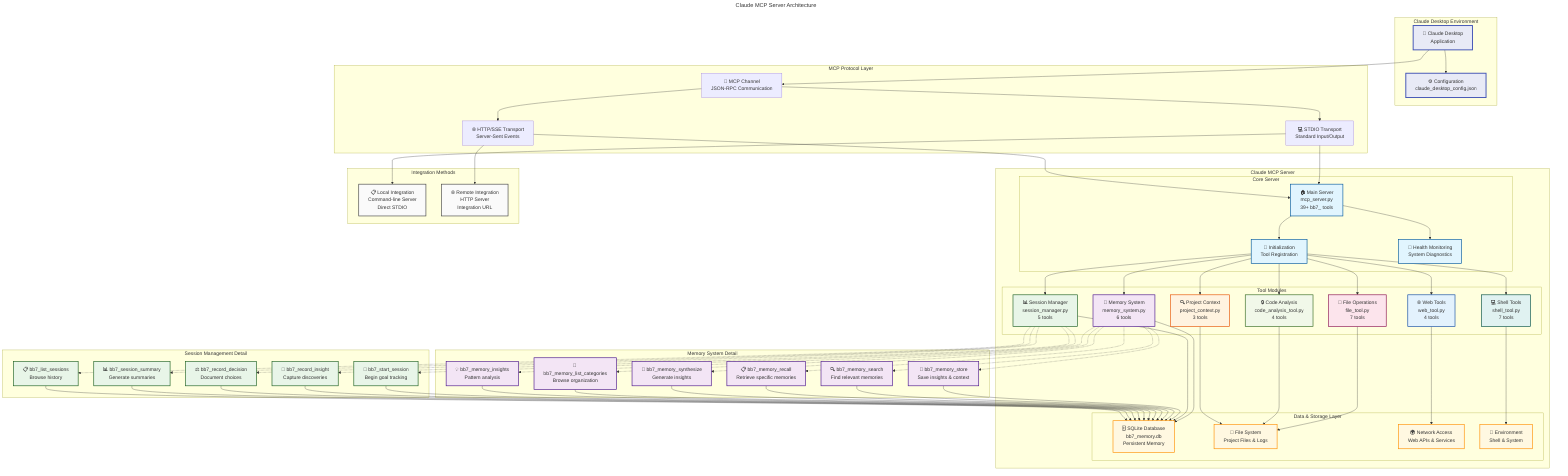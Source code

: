 ---
title: Claude MCP Server Architecture
---
flowchart TB
    subgraph "Claude Desktop Environment"
        CD["🤖 Claude Desktop<br/>Application"]
        CFG["⚙️ Configuration<br/>claude_desktop_config.json"]
    end
    
    subgraph "MCP Protocol Layer"
        MCP["📡 MCP Channel<br/>JSON-RPC Communication"]
        STDIO["💻 STDIO Transport<br/>Standard Input/Output"]
        HTTP["🌐 HTTP/SSE Transport<br/>Server-Sent Events"]
    end
    
    subgraph "Claude MCP Server"
        direction TB
        
        subgraph "Core Server"
            MS["🏠 Main Server<br/>mcp_server.py<br/>39+ bb7_ tools"]
            INIT["🚀 Initialization<br/>Tool Registration"]
            HEALTH["💚 Health Monitoring<br/>System Diagnostics"]
        end
        
        subgraph "Tool Modules"
            direction LR
            MEM["🧠 Memory System<br/>memory_system.py<br/>6 tools"]
            SESS["📊 Session Manager<br/>session_manager.py<br/>5 tools"]
            PROJ["🔍 Project Context<br/>project_context.py<br/>3 tools"]
            FILE["📁 File Operations<br/>file_tool.py<br/>7 tools"]
            SHELL["💻 Shell Tools<br/>shell_tool.py<br/>7 tools"]
            WEB["🌐 Web Tools<br/>web_tool.py<br/>4 tools"]
            CODE["🔒 Code Analysis<br/>code_analysis_tool.py<br/>4 tools"]
        end
        
        subgraph "Data & Storage Layer"
            direction LR
            DB["🗄️ SQLite Database<br/>bb7_memory.db<br/>Persistent Memory"]
            FS["💾 File System<br/>Project Files & Logs"]
            NET["🌍 Network Access<br/>Web APIs & Services"]
            ENV["🔧 Environment<br/>Shell & System"]
        end
    end
    
    subgraph "Integration Methods"
        direction LR
        LOCAL["📋 Local Integration<br/>Command-line Server<br/>Direct STDIO"]
        REMOTE["🌐 Remote Integration<br/>HTTP Server<br/>Integration URL"]
    end
    
    %% Core Connections
    CD --> CFG
    CD --> MCP
    MCP --> STDIO
    MCP --> HTTP
    STDIO --> MS
    HTTP --> MS
    
    %% Server Internal Connections
    MS --> INIT
    MS --> HEALTH
    INIT --> MEM
    INIT --> SESS
    INIT --> PROJ
    INIT --> FILE
    INIT --> SHELL
    INIT --> WEB
    INIT --> CODE
    
    %% Data Layer Connections
    MEM --> DB
    SESS --> DB
    FILE --> FS
    SHELL --> ENV
    WEB --> NET
    CODE --> FS
    PROJ --> FS
    
    %% Integration Paths
    STDIO --> LOCAL
    HTTP --> REMOTE
    
    %% Memory System Detail
    subgraph "Memory System Detail"
        direction TB
        STORE["💾 bb7_memory_store<br/>Save insights & context"]
        SEARCH["🔍 bb7_memory_search<br/>Find relevant memories"]
        RECALL["📋 bb7_memory_recall<br/>Retrieve specific memories"]
        SYNTH["🧩 bb7_memory_synthesize<br/>Generate insights"]
        CATS["📂 bb7_memory_list_categories<br/>Browse organization"]
        INSIGHTS["💡 bb7_memory_insights<br/>Pattern analysis"]
        
        STORE --> DB
        SEARCH --> DB
        RECALL --> DB
        SYNTH --> DB
        CATS --> DB
        INSIGHTS --> DB
    end
    
    %% Session Management Detail
    subgraph "Session Management Detail"
        direction TB
        START["🎯 bb7_start_session<br/>Begin goal tracking"]
        RECORD["📝 bb7_record_insight<br/>Capture discoveries"]
        DECIDE["⚖️ bb7_record_decision<br/>Document choices"]
        SUMMARY["📊 bb7_session_summary<br/>Generate summaries"]
        LIST["📋 bb7_list_sessions<br/>Browse history"]
        
        START --> DB
        RECORD --> DB
        DECIDE --> DB
        SUMMARY --> DB
        LIST --> DB
    end
    
    %% Tool Categories
    MEM -.-> STORE
    MEM -.-> SEARCH
    MEM -.-> RECALL
    MEM -.-> SYNTH
    MEM -.-> CATS
    MEM -.-> INSIGHTS
    
    SESS -.-> START
    SESS -.-> RECORD
    SESS -.-> DECIDE
    SESS -.-> SUMMARY
    SESS -.-> LIST
    
    %% Styling
    classDef serverCore fill:#e1f5fe,stroke:#01579b,stroke-width:2px
    classDef memoryModule fill:#f3e5f5,stroke:#4a148c,stroke-width:2px
    classDef sessionModule fill:#e8f5e8,stroke:#1b5e20,stroke-width:2px
    classDef projectModule fill:#fff3e0,stroke:#e65100,stroke-width:2px
    classDef fileModule fill:#fce4ec,stroke:#880e4f,stroke-width:2px
    classDef shellModule fill:#e0f2f1,stroke:#004d40,stroke-width:2px
    classDef webModule fill:#e3f2fd,stroke:#0d47a1,stroke-width:2px
    classDef codeModule fill:#f1f8e9,stroke:#33691e,stroke-width:2px
    classDef dataLayer fill:#fff8e1,stroke:#ff8f00,stroke-width:2px
    classDef integration fill:#fafafa,stroke:#424242,stroke-width:2px
    classDef claude fill:#e8eaf6,stroke:#3f51b5,stroke-width:3px
    
    class MS,INIT,HEALTH serverCore
    class MEM,STORE,SEARCH,RECALL,SYNTH,CATS,INSIGHTS memoryModule
    class SESS,START,RECORD,DECIDE,SUMMARY,LIST sessionModule
    class PROJ projectModule
    class FILE fileModule
    class SHELL shellModule
    class WEB webModule
    class CODE codeModule
    class DB,FS,NET,ENV dataLayer
    class LOCAL,REMOTE integration
    class CD,CFG claude